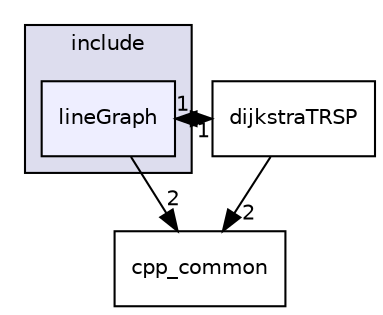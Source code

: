 digraph "/home/vicky/pgrouting/pgrouting/pgrouting/include/lineGraph" {
  compound=true
  node [ fontsize="10", fontname="Helvetica"];
  edge [ labelfontsize="10", labelfontname="Helvetica"];
  subgraph clusterdir_d44c64559bbebec7f509842c48db8b23 {
    graph [ bgcolor="#ddddee", pencolor="black", label="include" fontname="Helvetica", fontsize="10", URL="dir_d44c64559bbebec7f509842c48db8b23.html"]
  dir_2ea27f3190a114f10af15e39b0994ddc [shape=box, label="lineGraph", style="filled", fillcolor="#eeeeff", pencolor="black", URL="dir_2ea27f3190a114f10af15e39b0994ddc.html"];
  }
  dir_f413d2883acb285bdeb0fac3ae939ed0 [shape=box label="cpp_common" URL="dir_f413d2883acb285bdeb0fac3ae939ed0.html"];
  dir_2e47cac9a2d7408ecf86b885acb7473d [shape=box label="dijkstraTRSP" URL="dir_2e47cac9a2d7408ecf86b885acb7473d.html"];
  dir_2ea27f3190a114f10af15e39b0994ddc->dir_f413d2883acb285bdeb0fac3ae939ed0 [headlabel="2", labeldistance=1.5 headhref="dir_000028_000010.html"];
  dir_2ea27f3190a114f10af15e39b0994ddc->dir_2e47cac9a2d7408ecf86b885acb7473d [headlabel="1", labeldistance=1.5 headhref="dir_000028_000012.html"];
  dir_2e47cac9a2d7408ecf86b885acb7473d->dir_f413d2883acb285bdeb0fac3ae939ed0 [headlabel="2", labeldistance=1.5 headhref="dir_000012_000010.html"];
  dir_2e47cac9a2d7408ecf86b885acb7473d->dir_2ea27f3190a114f10af15e39b0994ddc [headlabel="1", labeldistance=1.5 headhref="dir_000012_000028.html"];
}
